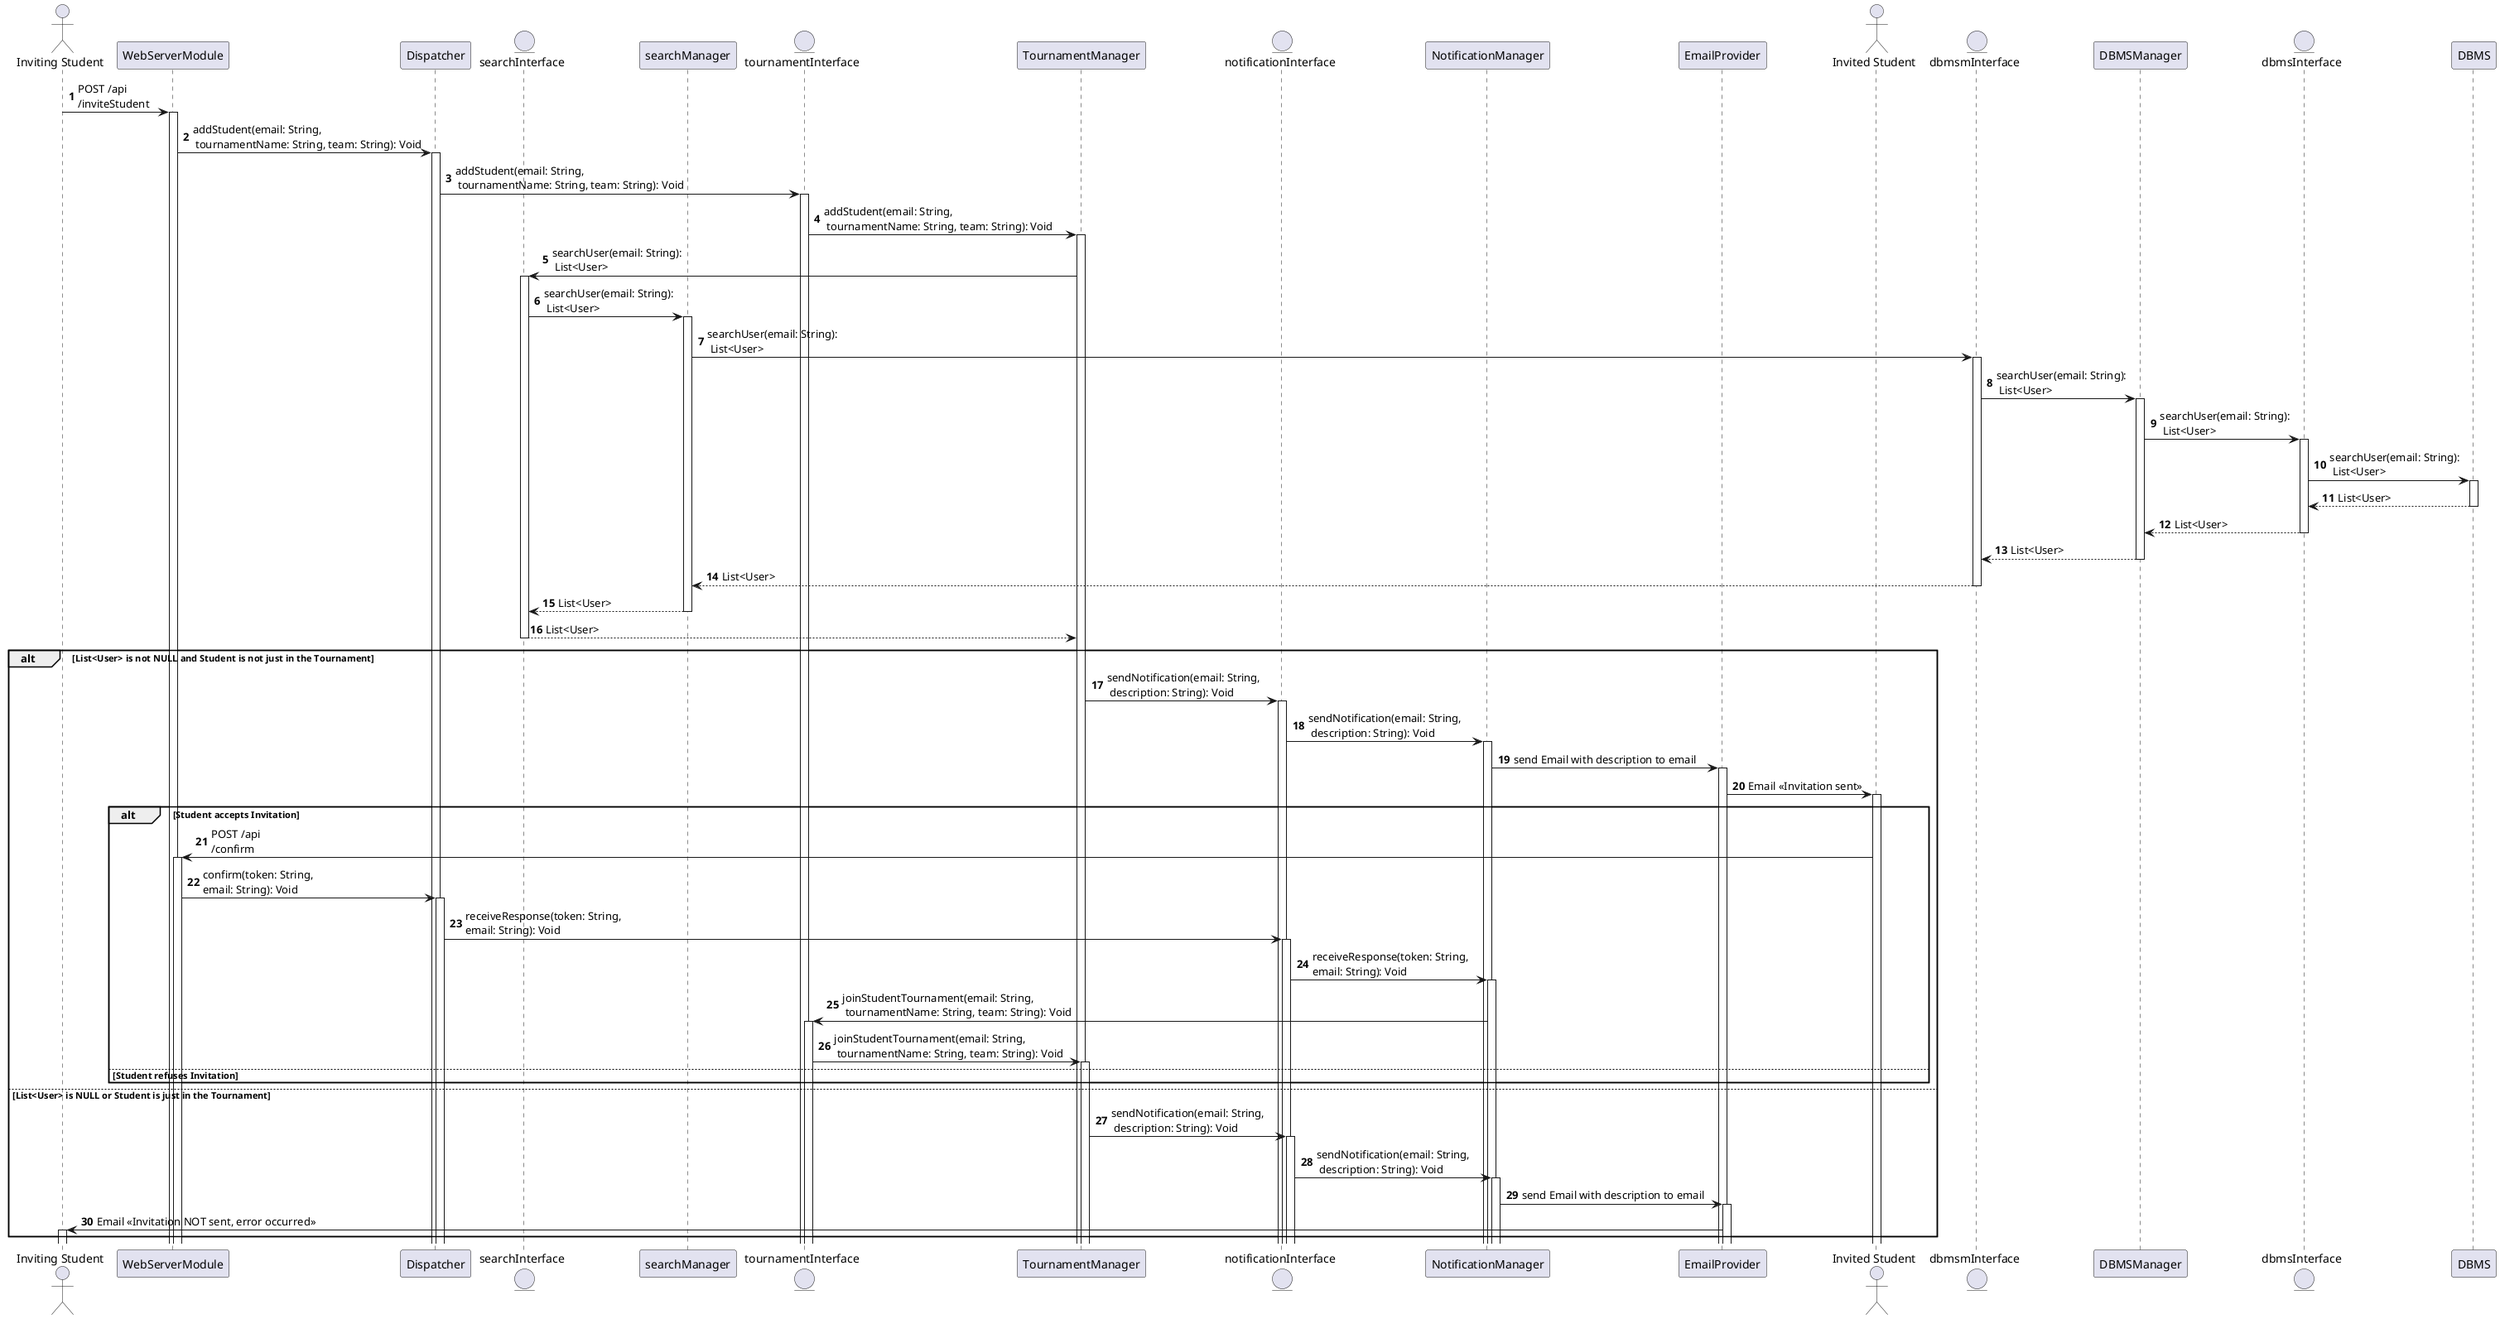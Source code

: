 @startuml

autonumber
autoactivate  on

'actor Inviting_Student as U1
'participant First_Firewall as FF
'participant WebServer as WS
'participant Second_Firewall as SF
'participant Application_Server as AS
'participant Microservices_Dispatcher as MD
'entity logInManagerInterface as LMI
'participant LogInManager as LM
'entity searchManagerInterface as SMI
'participant searchManager as SM
'entity tournamentManagerInterface as TMI
'participant TournamentManager as TM
'entity notificationManagerInterface as NMI
'participant NotificationManager as NM
'participant Firewall as F
'participant EmailProvider as EP
'actor Invited_Students as U2


'activate U1
'activate FF
'activate WS
'activate SF
'activate AS
'U1 --> FF: Json(inviteStudent(myemail, List<String>emailsToInvite, tournamentName, teamName))
'FF-->WS: analizer(socket, Json): Json
'WS-->SF: verifyLoggedClient(socket)
'SF-->AS: analizer(socket, Json): Json
'AS-->MD: parser(Json): response
'activate MD
'MD-->LMI: logInManager.isLogged(myemail)
'activate LMI
'LMI-->LM: isLogged(myemail)
'deactivate LMI
'activate LM
'alt if Invited Student and Tournament exists
'    LM-->MD: True: the User is logged properly and it is a Student
'    MD-->SMI: Microdispatcher.searchUser(List<String>emailsToInvite)
'    activate SMI
'    SMI-->SM: searchUser(emailsToInvite)
'    deactivate SMI
'    activate SM
'    SM-->MD: List<AccountManager>.count > 0 and List<AccountManager>AccountManager.type == Student
'    deactivate SM
'    activate SMI
'    MD-->SMI: Microdispatcher.searchTournament(tournamentName)
'    SMI-->SM: searchTournament(tournamentName)
'    deactivate SMI
'    activate SM
'    alt Tournament exists
'        SM --> MD: TournamentManager
'        MD --> TMI: Microdispatcher.createTeam(myEmail, List<String> emailsToInvite, teamName)
'        activate TMI
'        TMI --> TM: createTeam(myEmail, List<String> emailsToInvite, teamName)
'        deactivate TMI
'        activate TM
'        alt if Team does not exists
'            TM --> MD: True: Team successufully created
'            MD --> NMI: Microdispatcher.sendNotification(email, description)
'            activate NMI
'            NMI-->NM: sendNotification(email, description)
'            deactivate NMI
'            activate NM
'            NM->F: sendEmail
'            deactivate NM
'            activate F
'            F->EP: sendEmail
'            deactivate F
'            activate EP
'            EP-->U2: Email <<Invitation sent>>
'            deactivate EP
'        else Team yet exists or Invited Student already in the Team
'            TM --> MD: False: Team not created
'            deactivate TM
'            MD-->AS: Invitation NOT send, Invited_Student does NOT exist
'            AS-->WS: Json(Invitation NOT send)
'            WS-->U1: Invitation NOT send
'        end
'    else if Tournament does NOT exists or wrong data
'        SM --> MD: List<<TournamentManager>>.count == 0
'        deactivate SM
'        MD-->AS: Invitation NOT send, Invited_Student does NOT exist
'        AS-->WS: Json(Invitation NOT send)
'        WS-->U1: Invitation NOT send
'    end
'else if Invited Student does not exist or it is not a Student or wrong data
'    LM-->MD: True: the User is logged properly and it is a Student
'    MD-->SMI: Microdispatcher.searchUser(emailToInvite)
'    activate SMI
'    SMI-->SM: searchUser(emailToInvite)
'    deactivate SMI
'    activate SM
'    SM-->MD: AccountManager.type != Student
'    deactivate SM
'    MD-->AS: Invitation NOT send, Invited_Student does NOT exist
'    AS-->WS: Json(Invitation NOT send)
'    WS-->U1: Invitation NOT send
'else if Inviting Student not logged
'    LM-->MD: False: the User is NOT logged properly or it is NOT a Student
'    deactivate LM
'    MD-->AS: Invitation NOT send, User NOT logged properly 
'    deactivate MD
'    AS-->WS: Json(Invitation NOT send)
'    deactivate AS
'    WS-->U1: Invitation NOT send
'end 

actor "Inviting Student" as U1
participant WebServerModule as WS
participant Dispatcher as MD
entity searchInterface as SMI
participant searchManager as SM
entity tournamentInterface as TMI
participant TournamentManager as TM
entity notificationInterface as NMI
participant NotificationManager as NM
participant EmailProvider as EP
actor "Invited Student" as U2
entity dbmsmInterface as DBMI
participant DBMSManager as DBM
entity dbmsInterface as DBI
participant DBMS as DB

U1 -> WS: POST /api\n/inviteStudent
WS -> MD: addStudent(email: String,\n tournamentName: String, team: String): Void
MD -> TMI: addStudent(email: String,\n tournamentName: String, team: String): Void
TMI -> TM: addStudent(email: String,\n tournamentName: String, team: String): Void
TM -> SMI: searchUser(email: String):\n List<User>
SMI -> SM: searchUser(email: String):\n List<User>
SM -> DBMI: searchUser(email: String):\n List<User>
DBMI -> DBM: searchUser(email: String):\n List<User>
DBM -> DBI: searchUser(email: String):\n List<User>
DBI -> DB: searchUser(email: String):\n List<User>
DB --> DBI: List<User>
DBI --> DBM: List<User>
DBM --> DBMI: List<User>
DBMI --> SM: List<User>
SM --> SMI: List<User>
SMI --> TM: List<User>
alt List<User> is not NULL and Student is not just in the Tournament
    TM -> NMI: sendNotification(email: String,\n description: String): Void
    NMI -> NM: sendNotification(email: String,\n description: String): Void
    NM -> EP: send Email with description to email
    EP -> U2: Email <<Invitation sent>>
    alt Student accepts Invitation
        U2 -> WS: POST /api\n/confirm
        WS -> MD: confirm(token: String,\nemail: String): Void
        MD -> NMI: receiveResponse(token: String,\nemail: String): Void
        NMI -> NM: receiveResponse(token: String,\nemail: String): Void
        NM -> TMI: joinStudentTournament(email: String,\n tournamentName: String, team: String): Void
        TMI -> TM: joinStudentTournament(email: String,\n tournamentName: String, team: String): Void
    else Student refuses Invitation
    end
else List<User> is NULL or Student is just in the Tournament
    TM -> NMI: sendNotification(email: String,\n description: String): Void
    NMI -> NM: sendNotification(email: String,\n description: String): Void
    NM -> EP: send Email with description to email
    EP -> U1: Email <<Invitation NOT sent, error occurred>>
end

@enduml